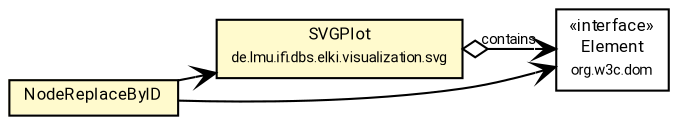 #!/usr/local/bin/dot
#
# Class diagram 
# Generated by UMLGraph version R5_7_2-60-g0e99a6 (http://www.spinellis.gr/umlgraph/)
#

digraph G {
	graph [fontnames="svg"]
	edge [fontname="Roboto",fontsize=7,labelfontname="Roboto",labelfontsize=7,color="black"];
	node [fontname="Roboto",fontcolor="black",fontsize=8,shape=plaintext,margin=0,width=0,height=0];
	nodesep=0.15;
	ranksep=0.25;
	rankdir=LR;
	// de.lmu.ifi.dbs.elki.visualization.batikutil.NodeReplaceByID
	c7353340 [label=<<table title="de.lmu.ifi.dbs.elki.visualization.batikutil.NodeReplaceByID" border="0" cellborder="1" cellspacing="0" cellpadding="2" bgcolor="lemonChiffon" href="NodeReplaceByID.html" target="_parent">
		<tr><td><table border="0" cellspacing="0" cellpadding="1">
		<tr><td align="center" balign="center"> <font face="Roboto">NodeReplaceByID</font> </td></tr>
		</table></td></tr>
		</table>>, URL="NodeReplaceByID.html"];
	// de.lmu.ifi.dbs.elki.visualization.svg.SVGPlot
	c7353357 [label=<<table title="de.lmu.ifi.dbs.elki.visualization.svg.SVGPlot" border="0" cellborder="1" cellspacing="0" cellpadding="2" bgcolor="LemonChiffon" href="../svg/SVGPlot.html" target="_parent">
		<tr><td><table border="0" cellspacing="0" cellpadding="1">
		<tr><td align="center" balign="center"> <font face="Roboto">SVGPlot</font> </td></tr>
		<tr><td align="center" balign="center"> <font face="Roboto" point-size="7.0">de.lmu.ifi.dbs.elki.visualization.svg</font> </td></tr>
		</table></td></tr>
		</table>>, URL="../svg/SVGPlot.html"];
	// de.lmu.ifi.dbs.elki.visualization.svg.SVGPlot navhas org.w3c.dom.Element
	c7353357 -> c7356283 [arrowhead=open,arrowtail=ediamond,dir=both,weight=3,label="contains"];
	// de.lmu.ifi.dbs.elki.visualization.batikutil.NodeReplaceByID navassoc de.lmu.ifi.dbs.elki.visualization.svg.SVGPlot
	c7353340 -> c7353357 [arrowhead=open,weight=1];
	// de.lmu.ifi.dbs.elki.visualization.batikutil.NodeReplaceByID navassoc org.w3c.dom.Element
	c7353340 -> c7356283 [arrowhead=open,weight=1];
	// org.w3c.dom.Element
	c7356283 [label=<<table title="org.w3c.dom.Element" border="0" cellborder="1" cellspacing="0" cellpadding="2" href="http://docs.oracle.com/javase/7/docs/api/org/w3c/dom/Element.html" target="_parent">
		<tr><td><table border="0" cellspacing="0" cellpadding="1">
		<tr><td align="center" balign="center"> &#171;interface&#187; </td></tr>
		<tr><td align="center" balign="center"> <font face="Roboto">Element</font> </td></tr>
		<tr><td align="center" balign="center"> <font face="Roboto" point-size="7.0">org.w3c.dom</font> </td></tr>
		</table></td></tr>
		</table>>, URL="http://docs.oracle.com/javase/7/docs/api/org/w3c/dom/Element.html"];
}

